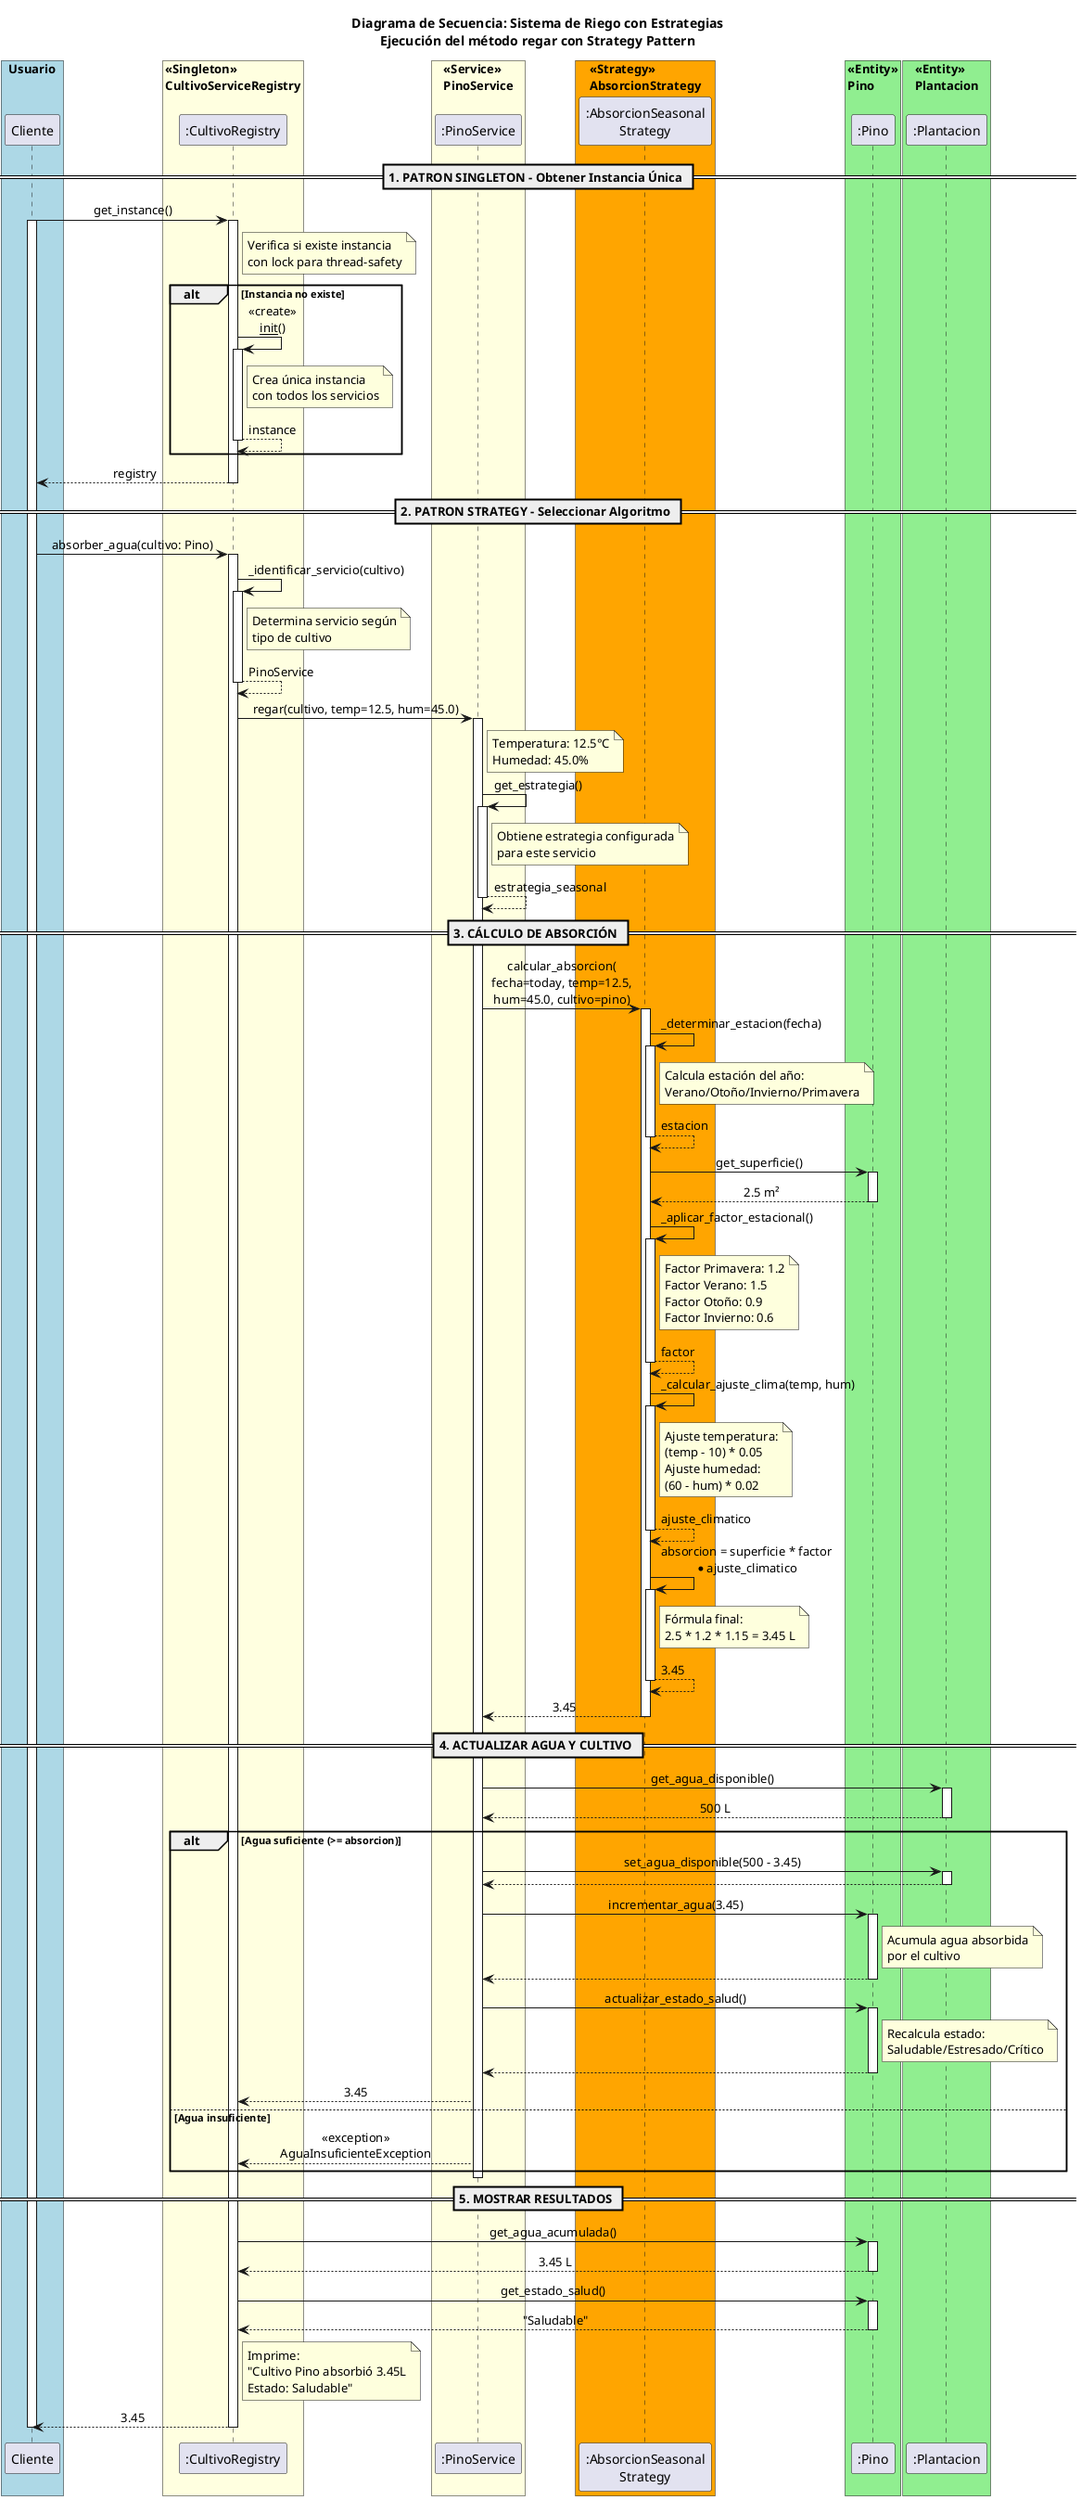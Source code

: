 @startuml Riego_Estrategias_Absorcion
skinparam backgroundColor #FFFFFF
skinparam shadowing false
skinparam sequenceMessageAlign center

title Diagrama de Secuencia: Sistema de Riego con Estrategias\nEjecución del método regar con Strategy Pattern

box "Usuario" #LightBlue
participant "Cliente" as Cliente
end box

box "<<Singleton>>\nCultivoServiceRegistry" #LightYellow
participant ":CultivoRegistry" as CSR
end box

box "<<Service>>\nPinoService" #LightYellow
participant ":PinoService" as PS
end box

box "<<Strategy>>\nAbsorcionStrategy" #Orange
participant ":AbsorcionSeasonal\nStrategy" as ASS
end box

box "<<Entity>>\nPino" #LightGreen
participant ":Pino" as Pino
end box

box "<<Entity>>\nPlantacion" #LightGreen
participant ":Plantacion" as PL
end box

== 1. PATRON SINGLETON - Obtener Instancia Única ==

Cliente -> CSR: get_instance()
activate Cliente
activate CSR

note right of CSR: Verifica si existe instancia\ncon lock para thread-safety

alt Instancia no existe
    
    CSR -> CSR: <<create>>\n__init__()
    activate CSR
    
    note right of CSR: Crea única instancia\ncon todos los servicios
    
    CSR --> CSR: instance
    deactivate CSR
    
end

CSR --> Cliente: registry
deactivate CSR

== 2. PATRON STRATEGY - Seleccionar Algoritmo ==

Cliente -> CSR: absorber_agua(cultivo: Pino)
activate CSR

CSR -> CSR: _identificar_servicio(cultivo)
activate CSR

note right of CSR: Determina servicio según\ntipo de cultivo

CSR --> CSR: PinoService
deactivate CSR

CSR -> PS: regar(cultivo, temp=12.5, hum=45.0)
activate PS

note right of PS: Temperatura: 12.5°C\nHumedad: 45.0%

PS -> PS: get_estrategia()
activate PS

note right of PS: Obtiene estrategia configurada\npara este servicio

PS --> PS: estrategia_seasonal
deactivate PS

== 3. CÁLCULO DE ABSORCIÓN ==

PS -> ASS: calcular_absorcion(\nfecha=today, temp=12.5,\nhum=45.0, cultivo=pino)
activate ASS

ASS -> ASS: _determinar_estacion(fecha)
activate ASS

note right of ASS: Calcula estación del año:\nVerano/Otoño/Invierno/Primavera

ASS --> ASS: estacion
deactivate ASS

ASS -> Pino: get_superficie()
activate Pino
Pino --> ASS: 2.5 m²
deactivate Pino

ASS -> ASS: _aplicar_factor_estacional()
activate ASS

note right of ASS: Factor Primavera: 1.2\nFactor Verano: 1.5\nFactor Otoño: 0.9\nFactor Invierno: 0.6

ASS --> ASS: factor
deactivate ASS

ASS -> ASS: _calcular_ajuste_clima(temp, hum)
activate ASS

note right of ASS: Ajuste temperatura:\n(temp - 10) * 0.05\nAjuste humedad:\n(60 - hum) * 0.02

ASS --> ASS: ajuste_climatico
deactivate ASS

ASS -> ASS: absorcion = superficie * factor\n* ajuste_climatico
activate ASS

note right of ASS: Fórmula final:\n2.5 * 1.2 * 1.15 = 3.45 L

ASS --> ASS: 3.45
deactivate ASS

ASS --> PS: 3.45
deactivate ASS

== 4. ACTUALIZAR AGUA Y CULTIVO ==

PS -> PL: get_agua_disponible()
activate PL
PL --> PS: 500 L
deactivate PL

alt Agua suficiente (>= absorcion)
    
    PS -> PL: set_agua_disponible(500 - 3.45)
    activate PL
    PL --> PS
    deactivate PL
    
    PS -> Pino: incrementar_agua(3.45)
    activate Pino
    
    note right of Pino: Acumula agua absorbida\npor el cultivo
    
    Pino --> PS
    deactivate Pino
    
    PS -> Pino: actualizar_estado_salud()
    activate Pino
    
    note right of Pino: Recalcula estado:\nSaludable/Estresado/Crítico
    
    Pino --> PS
    deactivate Pino
    
    PS --> CSR: 3.45
    
else Agua insuficiente
    
    PS --> CSR: <<exception>>\nAguaInsuficienteException
    
end

deactivate PS

== 5. MOSTRAR RESULTADOS ==

CSR -> Pino: get_agua_acumulada()
activate Pino
Pino --> CSR: 3.45 L
deactivate Pino

CSR -> Pino: get_estado_salud()
activate Pino
Pino --> CSR: "Saludable"
deactivate Pino

note right of CSR: Imprime:\n"Cultivo Pino absorbió 3.45L\nEstado: Saludable"

CSR --> Cliente: 3.45
deactivate CSR

deactivate Cliente

@enduml
